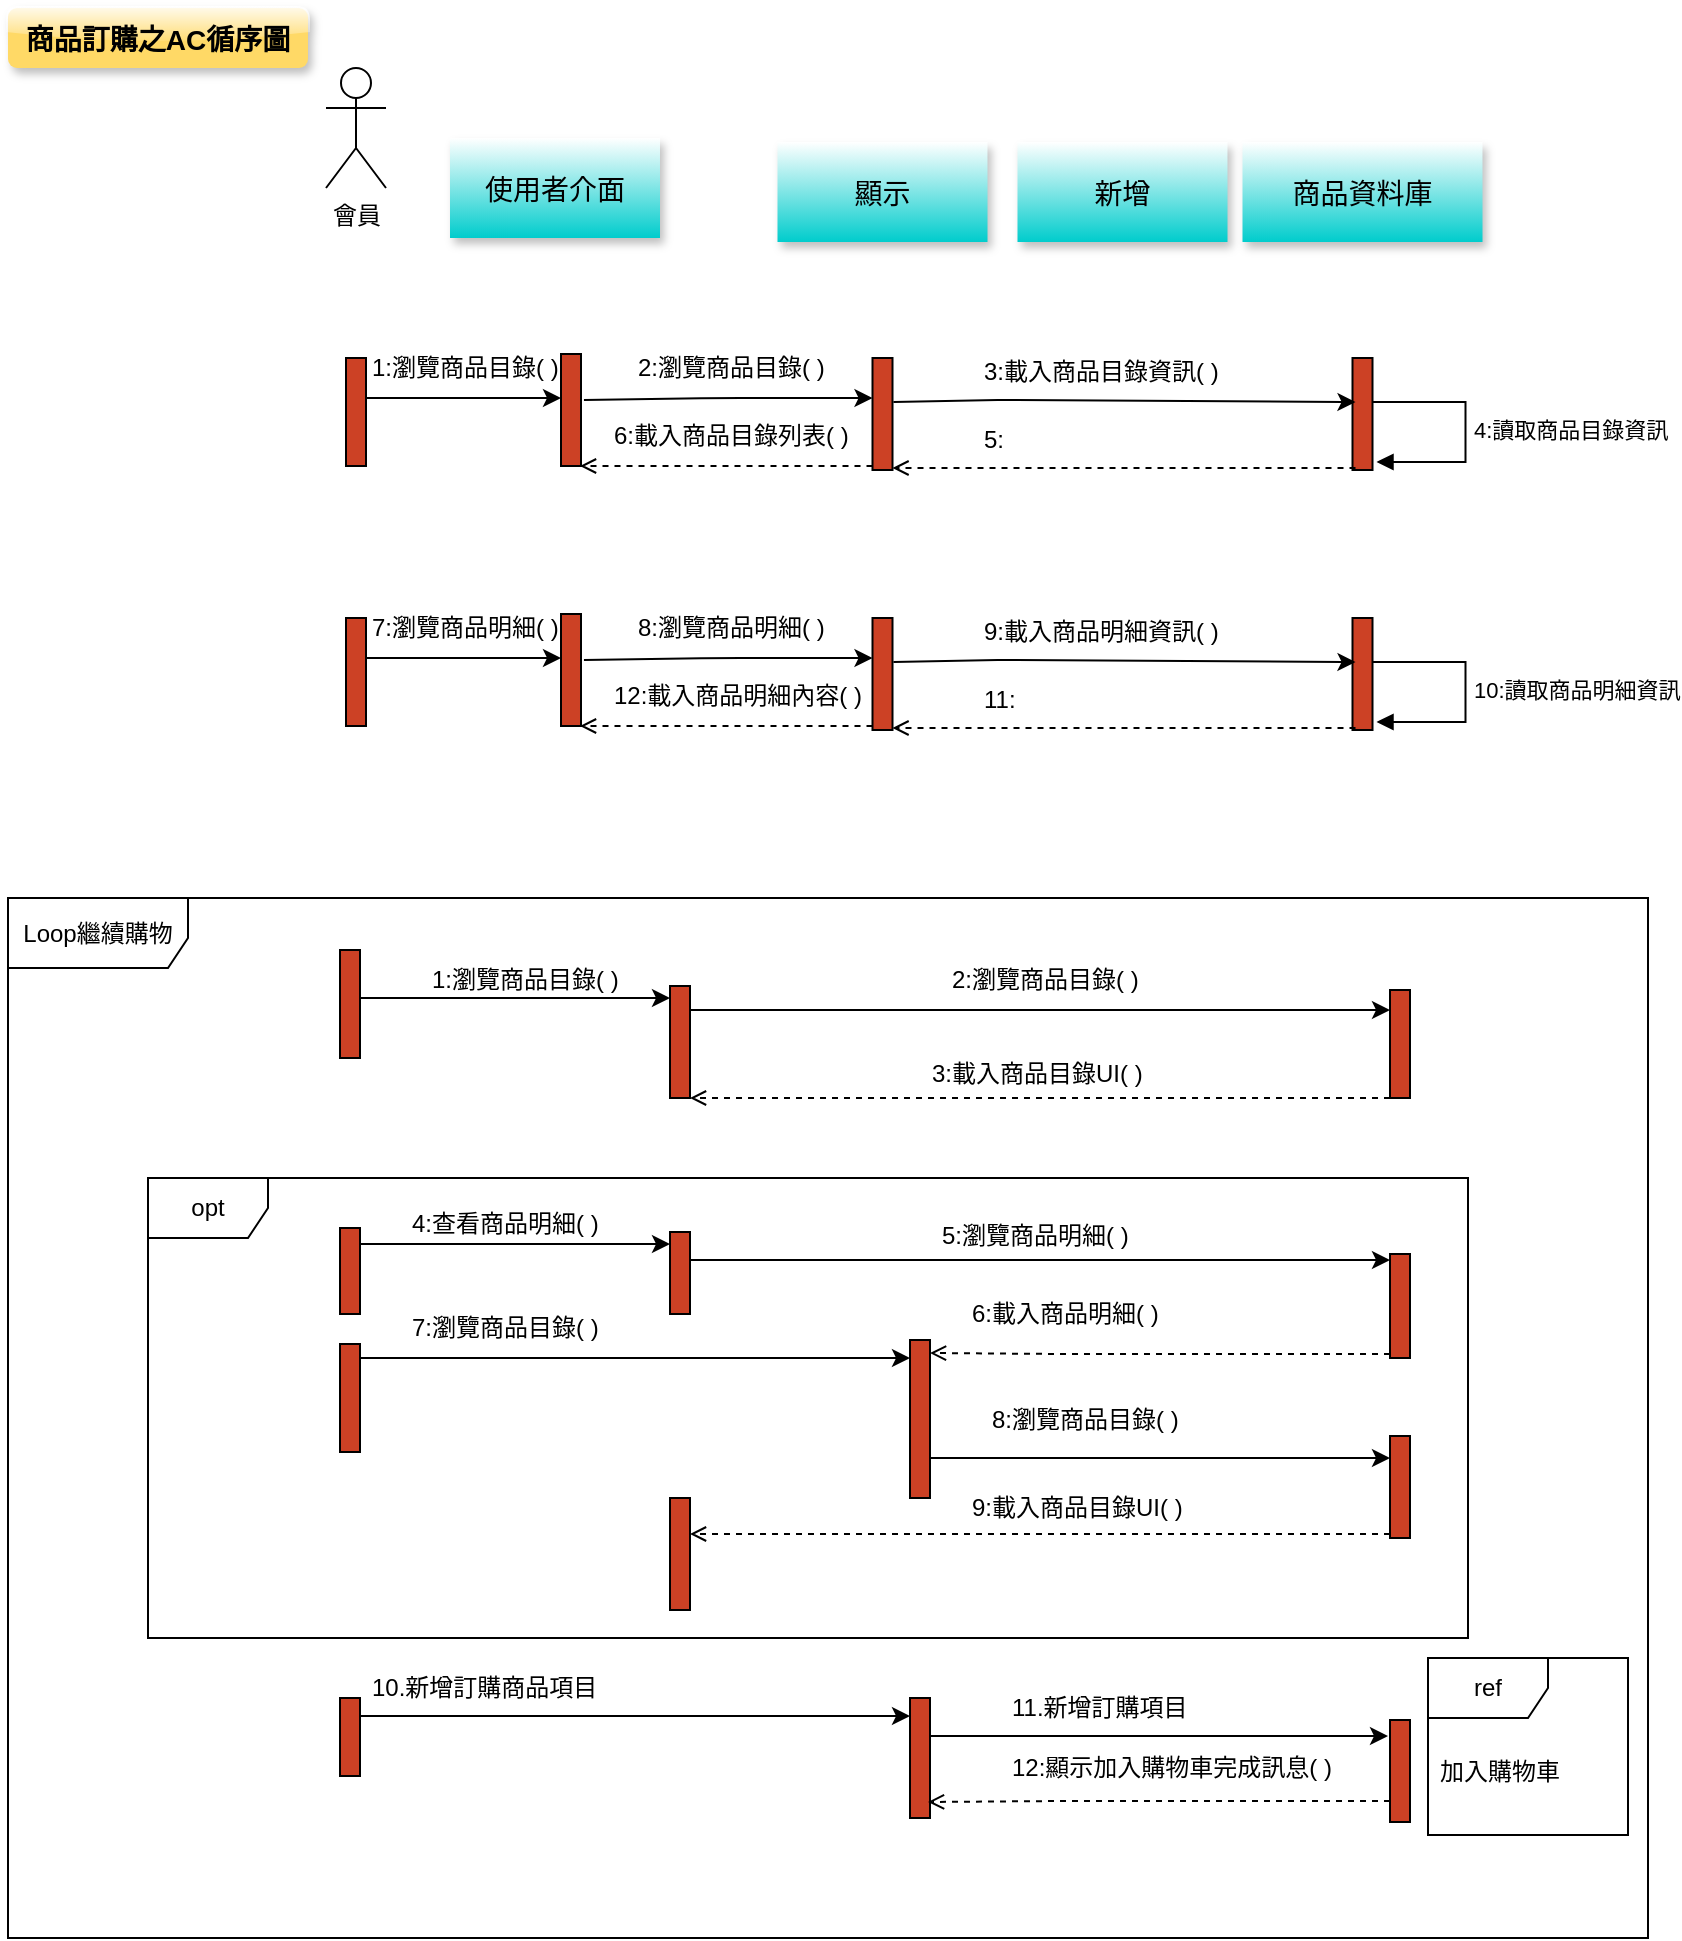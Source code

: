 <mxfile version="21.1.5" type="github">
  <diagram name="Page-1" id="13e1069c-82ec-6db2-03f1-153e76fe0fe0">
    <mxGraphModel dx="880" dy="461" grid="1" gridSize="10" guides="1" tooltips="1" connect="1" arrows="1" fold="1" page="1" pageScale="1" pageWidth="1100" pageHeight="850" background="none" math="0" shadow="0">
      <root>
        <mxCell id="0" />
        <mxCell id="1" parent="0" />
        <mxCell id="ECdubJ1jrFnXmb-SFTi5-23" value="會員" style="shape=umlActor;verticalLabelPosition=bottom;verticalAlign=top;html=1;" vertex="1" parent="1">
          <mxGeometry x="179" y="45" width="30" height="60" as="geometry" />
        </mxCell>
        <mxCell id="ECdubJ1jrFnXmb-SFTi5-24" value="" style="html=1;points=[];perimeter=orthogonalPerimeter;outlineConnect=0;targetShapes=umlLifeline;portConstraint=eastwest;newEdgeStyle={&quot;edgeStyle&quot;:&quot;elbowEdgeStyle&quot;,&quot;elbow&quot;:&quot;vertical&quot;,&quot;curved&quot;:0,&quot;rounded&quot;:0};fillColor=#CC4125;" vertex="1" parent="1">
          <mxGeometry x="186" y="486" width="10" height="54" as="geometry" />
        </mxCell>
        <mxCell id="ECdubJ1jrFnXmb-SFTi5-26" value="1:瀏覽商品目錄( )" style="text;strokeColor=none;fillColor=none;align=left;verticalAlign=middle;spacingLeft=4;spacingRight=4;overflow=hidden;points=[[0,0.5],[1,0.5]];portConstraint=eastwest;rotatable=0;whiteSpace=wrap;html=1;" vertex="1" parent="1">
          <mxGeometry x="226" y="486" width="110" height="30" as="geometry" />
        </mxCell>
        <mxCell id="ECdubJ1jrFnXmb-SFTi5-27" value="2:瀏覽商品目錄( )" style="text;strokeColor=none;fillColor=none;align=left;verticalAlign=middle;spacingLeft=4;spacingRight=4;overflow=hidden;points=[[0,0.5],[1,0.5]];portConstraint=eastwest;rotatable=0;whiteSpace=wrap;html=1;" vertex="1" parent="1">
          <mxGeometry x="486" y="486" width="110" height="30" as="geometry" />
        </mxCell>
        <mxCell id="ECdubJ1jrFnXmb-SFTi5-28" value="" style="html=1;points=[];perimeter=orthogonalPerimeter;outlineConnect=0;targetShapes=umlLifeline;portConstraint=eastwest;newEdgeStyle={&quot;edgeStyle&quot;:&quot;elbowEdgeStyle&quot;,&quot;elbow&quot;:&quot;vertical&quot;,&quot;curved&quot;:0,&quot;rounded&quot;:0};fillColor=#CC4125;" vertex="1" parent="1">
          <mxGeometry x="351" y="504" width="10" height="56" as="geometry" />
        </mxCell>
        <mxCell id="ECdubJ1jrFnXmb-SFTi5-29" value="" style="html=1;points=[];perimeter=orthogonalPerimeter;outlineConnect=0;targetShapes=umlLifeline;portConstraint=eastwest;newEdgeStyle={&quot;edgeStyle&quot;:&quot;elbowEdgeStyle&quot;,&quot;elbow&quot;:&quot;vertical&quot;,&quot;curved&quot;:0,&quot;rounded&quot;:0};fillColor=#CC4125;" vertex="1" parent="1">
          <mxGeometry x="711" y="506" width="10" height="54" as="geometry" />
        </mxCell>
        <mxCell id="ECdubJ1jrFnXmb-SFTi5-30" value="" style="endArrow=classic;endFill=1;endSize=6;html=1;rounded=0;" edge="1" parent="1" source="ECdubJ1jrFnXmb-SFTi5-28" target="ECdubJ1jrFnXmb-SFTi5-29">
          <mxGeometry width="160" relative="1" as="geometry">
            <mxPoint x="366" y="516" as="sourcePoint" />
            <mxPoint x="516" y="516" as="targetPoint" />
            <Array as="points">
              <mxPoint x="416" y="516" />
            </Array>
          </mxGeometry>
        </mxCell>
        <mxCell id="ECdubJ1jrFnXmb-SFTi5-31" value="" style="endArrow=open;endFill=1;endSize=6;html=1;rounded=0;dashed=1;" edge="1" parent="1" source="ECdubJ1jrFnXmb-SFTi5-29" target="ECdubJ1jrFnXmb-SFTi5-28">
          <mxGeometry width="160" relative="1" as="geometry">
            <mxPoint x="706" y="566" as="sourcePoint" />
            <mxPoint x="361" y="566" as="targetPoint" />
            <Array as="points">
              <mxPoint x="581" y="560" />
            </Array>
          </mxGeometry>
        </mxCell>
        <mxCell id="ECdubJ1jrFnXmb-SFTi5-32" value="" style="endArrow=classic;endFill=1;endSize=6;html=1;rounded=1;" edge="1" parent="1" source="ECdubJ1jrFnXmb-SFTi5-24" target="ECdubJ1jrFnXmb-SFTi5-28">
          <mxGeometry width="160" relative="1" as="geometry">
            <mxPoint x="236" y="516" as="sourcePoint" />
            <mxPoint x="356" y="510" as="targetPoint" />
            <Array as="points">
              <mxPoint x="256" y="510" />
            </Array>
          </mxGeometry>
        </mxCell>
        <mxCell id="ECdubJ1jrFnXmb-SFTi5-33" value="3:載入商品目錄UI( )" style="text;strokeColor=none;fillColor=none;align=left;verticalAlign=middle;spacingLeft=4;spacingRight=4;overflow=hidden;points=[[0,0.5],[1,0.5]];portConstraint=eastwest;rotatable=0;whiteSpace=wrap;html=1;" vertex="1" parent="1">
          <mxGeometry x="476" y="533" width="120" height="30" as="geometry" />
        </mxCell>
        <mxCell id="ECdubJ1jrFnXmb-SFTi5-34" value="" style="html=1;points=[];perimeter=orthogonalPerimeter;outlineConnect=0;targetShapes=umlLifeline;portConstraint=eastwest;newEdgeStyle={&quot;edgeStyle&quot;:&quot;elbowEdgeStyle&quot;,&quot;elbow&quot;:&quot;vertical&quot;,&quot;curved&quot;:0,&quot;rounded&quot;:0};direction=west;fillColor=#CC4125;" vertex="1" parent="1">
          <mxGeometry x="351" y="627" width="10" height="41" as="geometry" />
        </mxCell>
        <mxCell id="ECdubJ1jrFnXmb-SFTi5-35" value="" style="html=1;points=[];perimeter=orthogonalPerimeter;outlineConnect=0;targetShapes=umlLifeline;portConstraint=eastwest;newEdgeStyle={&quot;edgeStyle&quot;:&quot;elbowEdgeStyle&quot;,&quot;elbow&quot;:&quot;vertical&quot;,&quot;curved&quot;:0,&quot;rounded&quot;:0};fillColor=#CC4125;" vertex="1" parent="1">
          <mxGeometry x="186" y="625" width="10" height="43" as="geometry" />
        </mxCell>
        <mxCell id="ECdubJ1jrFnXmb-SFTi5-36" value="" style="endArrow=classic;endFill=1;endSize=6;html=1;rounded=0;" edge="1" parent="1">
          <mxGeometry width="160" relative="1" as="geometry">
            <mxPoint x="196" y="633" as="sourcePoint" />
            <mxPoint x="351" y="633" as="targetPoint" />
          </mxGeometry>
        </mxCell>
        <mxCell id="ECdubJ1jrFnXmb-SFTi5-37" value="4:查看商品明細( )" style="text;strokeColor=none;fillColor=none;align=left;verticalAlign=middle;spacingLeft=4;spacingRight=4;overflow=hidden;points=[[0,0.5],[1,0.5]];portConstraint=eastwest;rotatable=0;whiteSpace=wrap;html=1;" vertex="1" parent="1">
          <mxGeometry x="216" y="608" width="110" height="30" as="geometry" />
        </mxCell>
        <mxCell id="ECdubJ1jrFnXmb-SFTi5-38" value="" style="html=1;points=[];perimeter=orthogonalPerimeter;outlineConnect=0;targetShapes=umlLifeline;portConstraint=eastwest;newEdgeStyle={&quot;edgeStyle&quot;:&quot;elbowEdgeStyle&quot;,&quot;elbow&quot;:&quot;vertical&quot;,&quot;curved&quot;:0,&quot;rounded&quot;:0};fillColor=#CC4125;" vertex="1" parent="1">
          <mxGeometry x="711" y="638" width="10" height="52" as="geometry" />
        </mxCell>
        <mxCell id="ECdubJ1jrFnXmb-SFTi5-39" value="" style="endArrow=classic;endFill=1;endSize=6;html=1;rounded=0;" edge="1" parent="1">
          <mxGeometry width="160" relative="1" as="geometry">
            <mxPoint x="361" y="641" as="sourcePoint" />
            <mxPoint x="711" y="641" as="targetPoint" />
            <Array as="points">
              <mxPoint x="416" y="641" />
            </Array>
          </mxGeometry>
        </mxCell>
        <mxCell id="ECdubJ1jrFnXmb-SFTi5-40" value="5:瀏覽商品明細( )" style="text;strokeColor=none;fillColor=none;align=left;verticalAlign=middle;spacingLeft=4;spacingRight=4;overflow=hidden;points=[[0,0.5],[1,0.5]];portConstraint=eastwest;rotatable=0;whiteSpace=wrap;html=1;" vertex="1" parent="1">
          <mxGeometry x="481" y="614" width="110" height="30" as="geometry" />
        </mxCell>
        <mxCell id="ECdubJ1jrFnXmb-SFTi5-41" value="" style="html=1;points=[];perimeter=orthogonalPerimeter;outlineConnect=0;targetShapes=umlLifeline;portConstraint=eastwest;newEdgeStyle={&quot;edgeStyle&quot;:&quot;elbowEdgeStyle&quot;,&quot;elbow&quot;:&quot;vertical&quot;,&quot;curved&quot;:0,&quot;rounded&quot;:0};direction=west;fillColor=#CC4125;" vertex="1" parent="1">
          <mxGeometry x="471" y="681" width="10" height="79" as="geometry" />
        </mxCell>
        <mxCell id="ECdubJ1jrFnXmb-SFTi5-42" value="" style="endArrow=open;endFill=1;endSize=6;html=1;rounded=0;dashed=1;" edge="1" parent="1">
          <mxGeometry width="160" relative="1" as="geometry">
            <mxPoint x="711" y="688" as="sourcePoint" />
            <mxPoint x="481" y="687.5" as="targetPoint" />
            <Array as="points">
              <mxPoint x="546" y="688" />
            </Array>
          </mxGeometry>
        </mxCell>
        <mxCell id="ECdubJ1jrFnXmb-SFTi5-43" value="6:載入商品明細( )" style="text;strokeColor=none;fillColor=none;align=left;verticalAlign=middle;spacingLeft=4;spacingRight=4;overflow=hidden;points=[[0,0.5],[1,0.5]];portConstraint=eastwest;rotatable=0;whiteSpace=wrap;html=1;" vertex="1" parent="1">
          <mxGeometry x="496" y="653" width="110" height="30" as="geometry" />
        </mxCell>
        <mxCell id="ECdubJ1jrFnXmb-SFTi5-44" value="" style="html=1;points=[];perimeter=orthogonalPerimeter;outlineConnect=0;targetShapes=umlLifeline;portConstraint=eastwest;newEdgeStyle={&quot;edgeStyle&quot;:&quot;elbowEdgeStyle&quot;,&quot;elbow&quot;:&quot;vertical&quot;,&quot;curved&quot;:0,&quot;rounded&quot;:0};fillColor=#CC4125;" vertex="1" parent="1">
          <mxGeometry x="186" y="860" width="10" height="39" as="geometry" />
        </mxCell>
        <mxCell id="ECdubJ1jrFnXmb-SFTi5-45" value="" style="html=1;points=[];perimeter=orthogonalPerimeter;outlineConnect=0;targetShapes=umlLifeline;portConstraint=eastwest;newEdgeStyle={&quot;edgeStyle&quot;:&quot;elbowEdgeStyle&quot;,&quot;elbow&quot;:&quot;vertical&quot;,&quot;curved&quot;:0,&quot;rounded&quot;:0};fillColor=#CC4125;" vertex="1" parent="1">
          <mxGeometry x="711" y="729" width="10" height="51" as="geometry" />
        </mxCell>
        <mxCell id="ECdubJ1jrFnXmb-SFTi5-46" value="" style="endArrow=classic;endFill=1;endSize=6;html=1;rounded=0;" edge="1" parent="1">
          <mxGeometry width="160" relative="1" as="geometry">
            <mxPoint x="196" y="869" as="sourcePoint" />
            <mxPoint x="471" y="869" as="targetPoint" />
          </mxGeometry>
        </mxCell>
        <mxCell id="ECdubJ1jrFnXmb-SFTi5-47" value="" style="endArrow=classic;endFill=1;endSize=6;html=1;rounded=0;" edge="1" parent="1">
          <mxGeometry width="160" relative="1" as="geometry">
            <mxPoint x="481" y="740" as="sourcePoint" />
            <mxPoint x="711" y="740" as="targetPoint" />
          </mxGeometry>
        </mxCell>
        <mxCell id="ECdubJ1jrFnXmb-SFTi5-48" value="10.新增訂購商品項目" style="text;strokeColor=none;fillColor=none;align=left;verticalAlign=middle;spacingLeft=4;spacingRight=4;overflow=hidden;points=[[0,0.5],[1,0.5]];portConstraint=eastwest;rotatable=0;whiteSpace=wrap;html=1;" vertex="1" parent="1">
          <mxGeometry x="196" y="840" width="124" height="30" as="geometry" />
        </mxCell>
        <mxCell id="ECdubJ1jrFnXmb-SFTi5-49" value="8:瀏覽商品目錄( )" style="text;strokeColor=none;fillColor=none;align=left;verticalAlign=middle;spacingLeft=4;spacingRight=4;overflow=hidden;points=[[0,0.5],[1,0.5]];portConstraint=eastwest;rotatable=0;whiteSpace=wrap;html=1;" vertex="1" parent="1">
          <mxGeometry x="506" y="706" width="180" height="30" as="geometry" />
        </mxCell>
        <mxCell id="ECdubJ1jrFnXmb-SFTi5-50" value="opt" style="shape=umlFrame;whiteSpace=wrap;html=1;pointerEvents=0;" vertex="1" parent="1">
          <mxGeometry x="90" y="600" width="660" height="230" as="geometry" />
        </mxCell>
        <mxCell id="ECdubJ1jrFnXmb-SFTi5-51" value="Loop繼續購物" style="shape=umlFrame;whiteSpace=wrap;html=1;pointerEvents=0;width=90;height=35;" vertex="1" parent="1">
          <mxGeometry x="20" y="460" width="820" height="520" as="geometry" />
        </mxCell>
        <mxCell id="ECdubJ1jrFnXmb-SFTi5-52" value="使用者介面" style="shadow=1;fillColor=#FFFFFF;strokeColor=none;gradientColor=#00CCCC;fontSize=14;" vertex="1" parent="1">
          <mxGeometry x="241" y="80" width="105" height="50" as="geometry" />
        </mxCell>
        <mxCell id="ECdubJ1jrFnXmb-SFTi5-53" value="顯示" style="shadow=1;fillColor=#FFFFFF;strokeColor=none;gradientColor=#00CCCC;fontSize=14;" vertex="1" parent="1">
          <mxGeometry x="404.75" y="82" width="105" height="50" as="geometry" />
        </mxCell>
        <mxCell id="ECdubJ1jrFnXmb-SFTi5-54" value="商品資料庫" style="shadow=1;fillColor=#FFFFFF;strokeColor=none;gradientColor=#00CCCC;fontSize=14;" vertex="1" parent="1">
          <mxGeometry x="637.25" y="82" width="120" height="50" as="geometry" />
        </mxCell>
        <mxCell id="ECdubJ1jrFnXmb-SFTi5-57" value="商品訂購之AC循序圖" style="rounded=1;fontStyle=1;fillColor=#FFD966;strokeColor=none;fillStyle=auto;shadow=1;glass=1;fontSize=14;" vertex="1" parent="1">
          <mxGeometry x="20" y="15" width="150" height="30" as="geometry" />
        </mxCell>
        <mxCell id="ECdubJ1jrFnXmb-SFTi5-58" value="" style="endArrow=open;endFill=1;endSize=6;html=1;rounded=0;dashed=1;" edge="1" parent="1" target="ECdubJ1jrFnXmb-SFTi5-60">
          <mxGeometry width="160" relative="1" as="geometry">
            <mxPoint x="711" y="778" as="sourcePoint" />
            <mxPoint x="481" y="777.5" as="targetPoint" />
            <Array as="points">
              <mxPoint x="546" y="778" />
            </Array>
          </mxGeometry>
        </mxCell>
        <mxCell id="ECdubJ1jrFnXmb-SFTi5-59" value="9:載入商品目錄UI( )" style="text;strokeColor=none;fillColor=none;align=left;verticalAlign=middle;spacingLeft=4;spacingRight=4;overflow=hidden;points=[[0,0.5],[1,0.5]];portConstraint=eastwest;rotatable=0;whiteSpace=wrap;html=1;" vertex="1" parent="1">
          <mxGeometry x="496" y="750" width="170" height="30" as="geometry" />
        </mxCell>
        <mxCell id="ECdubJ1jrFnXmb-SFTi5-60" value="" style="html=1;points=[];perimeter=orthogonalPerimeter;outlineConnect=0;targetShapes=umlLifeline;portConstraint=eastwest;newEdgeStyle={&quot;edgeStyle&quot;:&quot;elbowEdgeStyle&quot;,&quot;elbow&quot;:&quot;vertical&quot;,&quot;curved&quot;:0,&quot;rounded&quot;:0};fillColor=#CC4125;" vertex="1" parent="1">
          <mxGeometry x="351" y="760" width="10" height="56" as="geometry" />
        </mxCell>
        <mxCell id="ECdubJ1jrFnXmb-SFTi5-61" value="" style="html=1;points=[];perimeter=orthogonalPerimeter;outlineConnect=0;targetShapes=umlLifeline;portConstraint=eastwest;newEdgeStyle={&quot;edgeStyle&quot;:&quot;elbowEdgeStyle&quot;,&quot;elbow&quot;:&quot;vertical&quot;,&quot;curved&quot;:0,&quot;rounded&quot;:0};fillColor=#CC4125;" vertex="1" parent="1">
          <mxGeometry x="186" y="683" width="10" height="54" as="geometry" />
        </mxCell>
        <mxCell id="ECdubJ1jrFnXmb-SFTi5-62" value="7:瀏覽商品目錄( )" style="text;strokeColor=none;fillColor=none;align=left;verticalAlign=middle;spacingLeft=4;spacingRight=4;overflow=hidden;points=[[0,0.5],[1,0.5]];portConstraint=eastwest;rotatable=0;whiteSpace=wrap;html=1;" vertex="1" parent="1">
          <mxGeometry x="216" y="660" width="110" height="30" as="geometry" />
        </mxCell>
        <mxCell id="ECdubJ1jrFnXmb-SFTi5-63" value="" style="endArrow=classic;endFill=1;endSize=6;html=1;rounded=1;" edge="1" parent="1" target="ECdubJ1jrFnXmb-SFTi5-41">
          <mxGeometry width="160" relative="1" as="geometry">
            <mxPoint x="196" y="690" as="sourcePoint" />
            <mxPoint x="351" y="690" as="targetPoint" />
            <Array as="points">
              <mxPoint x="256" y="690" />
            </Array>
          </mxGeometry>
        </mxCell>
        <mxCell id="ECdubJ1jrFnXmb-SFTi5-64" value="" style="html=1;points=[];perimeter=orthogonalPerimeter;outlineConnect=0;targetShapes=umlLifeline;portConstraint=eastwest;newEdgeStyle={&quot;edgeStyle&quot;:&quot;elbowEdgeStyle&quot;,&quot;elbow&quot;:&quot;vertical&quot;,&quot;curved&quot;:0,&quot;rounded&quot;:0};direction=west;fillColor=#CC4125;" vertex="1" parent="1">
          <mxGeometry x="471" y="860" width="10" height="60" as="geometry" />
        </mxCell>
        <mxCell id="ECdubJ1jrFnXmb-SFTi5-65" value="" style="html=1;points=[];perimeter=orthogonalPerimeter;outlineConnect=0;targetShapes=umlLifeline;portConstraint=eastwest;newEdgeStyle={&quot;edgeStyle&quot;:&quot;elbowEdgeStyle&quot;,&quot;elbow&quot;:&quot;vertical&quot;,&quot;curved&quot;:0,&quot;rounded&quot;:0};fillColor=#CC4125;" vertex="1" parent="1">
          <mxGeometry x="711" y="871" width="10" height="51" as="geometry" />
        </mxCell>
        <mxCell id="ECdubJ1jrFnXmb-SFTi5-66" value="" style="endArrow=classic;endFill=1;endSize=6;html=1;rounded=0;" edge="1" parent="1">
          <mxGeometry width="160" relative="1" as="geometry">
            <mxPoint x="481" y="879" as="sourcePoint" />
            <mxPoint x="710" y="879" as="targetPoint" />
          </mxGeometry>
        </mxCell>
        <mxCell id="ECdubJ1jrFnXmb-SFTi5-67" value="11.新增訂購項目" style="text;strokeColor=none;fillColor=none;align=left;verticalAlign=middle;spacingLeft=4;spacingRight=4;overflow=hidden;points=[[0,0.5],[1,0.5]];portConstraint=eastwest;rotatable=0;whiteSpace=wrap;html=1;" vertex="1" parent="1">
          <mxGeometry x="516" y="850" width="110" height="30" as="geometry" />
        </mxCell>
        <mxCell id="ECdubJ1jrFnXmb-SFTi5-68" value="12:顯示加入購物車完成訊息( )" style="text;strokeColor=none;fillColor=none;align=left;verticalAlign=middle;spacingLeft=4;spacingRight=4;overflow=hidden;points=[[0,0.5],[1,0.5]];portConstraint=eastwest;rotatable=0;whiteSpace=wrap;html=1;" vertex="1" parent="1">
          <mxGeometry x="516" y="880" width="170" height="30" as="geometry" />
        </mxCell>
        <mxCell id="ECdubJ1jrFnXmb-SFTi5-69" value="" style="endArrow=open;endFill=1;endSize=6;html=1;rounded=0;dashed=1;" edge="1" parent="1">
          <mxGeometry width="160" relative="1" as="geometry">
            <mxPoint x="711" y="911.5" as="sourcePoint" />
            <mxPoint x="480" y="912" as="targetPoint" />
            <Array as="points">
              <mxPoint x="546" y="911.5" />
            </Array>
          </mxGeometry>
        </mxCell>
        <mxCell id="ECdubJ1jrFnXmb-SFTi5-70" value="ref" style="shape=umlFrame;whiteSpace=wrap;html=1;pointerEvents=0;" vertex="1" parent="1">
          <mxGeometry x="730" y="840" width="100" height="88.5" as="geometry" />
        </mxCell>
        <mxCell id="ECdubJ1jrFnXmb-SFTi5-71" value="加入購物車" style="text;strokeColor=none;fillColor=none;align=left;verticalAlign=middle;spacingLeft=4;spacingRight=4;overflow=hidden;points=[[0,0.5],[1,0.5]];portConstraint=eastwest;rotatable=0;whiteSpace=wrap;html=1;" vertex="1" parent="1">
          <mxGeometry x="730" y="881.5" width="70" height="30" as="geometry" />
        </mxCell>
        <mxCell id="ECdubJ1jrFnXmb-SFTi5-74" value="新增" style="shadow=1;fillColor=#FFFFFF;strokeColor=none;gradientColor=#00CCCC;fontSize=14;" vertex="1" parent="1">
          <mxGeometry x="524.75" y="82" width="105" height="50" as="geometry" />
        </mxCell>
        <mxCell id="ECdubJ1jrFnXmb-SFTi5-76" value="" style="html=1;points=[];perimeter=orthogonalPerimeter;outlineConnect=0;targetShapes=umlLifeline;portConstraint=eastwest;newEdgeStyle={&quot;edgeStyle&quot;:&quot;elbowEdgeStyle&quot;,&quot;elbow&quot;:&quot;vertical&quot;,&quot;curved&quot;:0,&quot;rounded&quot;:0};fillColor=#CC4125;" vertex="1" parent="1">
          <mxGeometry x="189" y="190" width="10" height="54" as="geometry" />
        </mxCell>
        <mxCell id="ECdubJ1jrFnXmb-SFTi5-77" value="" style="html=1;points=[];perimeter=orthogonalPerimeter;outlineConnect=0;targetShapes=umlLifeline;portConstraint=eastwest;newEdgeStyle={&quot;edgeStyle&quot;:&quot;elbowEdgeStyle&quot;,&quot;elbow&quot;:&quot;vertical&quot;,&quot;curved&quot;:0,&quot;rounded&quot;:0};fillColor=#CC4125;" vertex="1" parent="1">
          <mxGeometry x="296.5" y="188" width="10" height="56" as="geometry" />
        </mxCell>
        <mxCell id="ECdubJ1jrFnXmb-SFTi5-78" value="" style="html=1;points=[];perimeter=orthogonalPerimeter;outlineConnect=0;targetShapes=umlLifeline;portConstraint=eastwest;newEdgeStyle={&quot;edgeStyle&quot;:&quot;elbowEdgeStyle&quot;,&quot;elbow&quot;:&quot;vertical&quot;,&quot;curved&quot;:0,&quot;rounded&quot;:0};fillColor=#CC4125;" vertex="1" parent="1">
          <mxGeometry x="692.25" y="190" width="10" height="56" as="geometry" />
        </mxCell>
        <mxCell id="ECdubJ1jrFnXmb-SFTi5-79" value="" style="endArrow=classic;endFill=1;endSize=6;html=1;rounded=1;" edge="1" parent="1" target="ECdubJ1jrFnXmb-SFTi5-77">
          <mxGeometry width="160" relative="1" as="geometry">
            <mxPoint x="199" y="210" as="sourcePoint" />
            <mxPoint x="280" y="210" as="targetPoint" />
            <Array as="points">
              <mxPoint x="259" y="210" />
            </Array>
          </mxGeometry>
        </mxCell>
        <mxCell id="ECdubJ1jrFnXmb-SFTi5-80" value="1:瀏覽商品目錄( )" style="text;strokeColor=none;fillColor=none;align=left;verticalAlign=middle;spacingLeft=4;spacingRight=4;overflow=hidden;points=[[0,0.5],[1,0.5]];portConstraint=eastwest;rotatable=0;whiteSpace=wrap;html=1;" vertex="1" parent="1">
          <mxGeometry x="196" y="180" width="110" height="30" as="geometry" />
        </mxCell>
        <mxCell id="ECdubJ1jrFnXmb-SFTi5-81" value="" style="html=1;points=[];perimeter=orthogonalPerimeter;outlineConnect=0;targetShapes=umlLifeline;portConstraint=eastwest;newEdgeStyle={&quot;edgeStyle&quot;:&quot;elbowEdgeStyle&quot;,&quot;elbow&quot;:&quot;vertical&quot;,&quot;curved&quot;:0,&quot;rounded&quot;:0};fillColor=#CC4125;" vertex="1" parent="1">
          <mxGeometry x="452.25" y="190" width="10" height="56" as="geometry" />
        </mxCell>
        <mxCell id="ECdubJ1jrFnXmb-SFTi5-82" value="" style="endArrow=classic;endFill=1;endSize=6;html=1;rounded=1;exitX=1.018;exitY=1.033;exitDx=0;exitDy=0;exitPerimeter=0;" edge="1" parent="1" source="ECdubJ1jrFnXmb-SFTi5-80" target="ECdubJ1jrFnXmb-SFTi5-81">
          <mxGeometry width="160" relative="1" as="geometry">
            <mxPoint x="316.5" y="210" as="sourcePoint" />
            <mxPoint x="410" y="210" as="targetPoint" />
            <Array as="points">
              <mxPoint x="376.5" y="210" />
            </Array>
          </mxGeometry>
        </mxCell>
        <mxCell id="ECdubJ1jrFnXmb-SFTi5-83" value="2:瀏覽商品目錄( )" style="text;strokeColor=none;fillColor=none;align=left;verticalAlign=middle;spacingLeft=4;spacingRight=4;overflow=hidden;points=[[0,0.5],[1,0.5]];portConstraint=eastwest;rotatable=0;whiteSpace=wrap;html=1;" vertex="1" parent="1">
          <mxGeometry x="329" y="180" width="110" height="30" as="geometry" />
        </mxCell>
        <mxCell id="ECdubJ1jrFnXmb-SFTi5-84" value="" style="endArrow=classic;endFill=1;endSize=6;html=1;rounded=0;exitX=1.027;exitY=1;exitDx=0;exitDy=0;exitPerimeter=0;" edge="1" parent="1">
          <mxGeometry width="160" relative="1" as="geometry">
            <mxPoint x="462.72" y="212" as="sourcePoint" />
            <mxPoint x="693.75" y="212" as="targetPoint" />
            <Array as="points">
              <mxPoint x="514.75" y="211" />
            </Array>
          </mxGeometry>
        </mxCell>
        <mxCell id="ECdubJ1jrFnXmb-SFTi5-85" value="3:載入商品目錄資訊( )" style="text;strokeColor=none;fillColor=none;align=left;verticalAlign=middle;spacingLeft=4;spacingRight=4;overflow=hidden;points=[[0,0.5],[1,0.5]];portConstraint=eastwest;rotatable=0;whiteSpace=wrap;html=1;" vertex="1" parent="1">
          <mxGeometry x="502.25" y="182" width="135" height="30" as="geometry" />
        </mxCell>
        <mxCell id="ECdubJ1jrFnXmb-SFTi5-86" value="4:讀取商品目錄資訊" style="html=1;align=left;spacingLeft=2;endArrow=block;rounded=0;edgeStyle=orthogonalEdgeStyle;curved=0;rounded=0;exitX=0.8;exitY=0.25;exitDx=0;exitDy=0;exitPerimeter=0;" edge="1" parent="1">
          <mxGeometry relative="1" as="geometry">
            <mxPoint x="702.25" y="212" as="sourcePoint" />
            <Array as="points">
              <mxPoint x="748.75" y="212" />
              <mxPoint x="748.75" y="242" />
            </Array>
            <mxPoint x="704.25" y="242" as="targetPoint" />
          </mxGeometry>
        </mxCell>
        <mxCell id="ECdubJ1jrFnXmb-SFTi5-87" value="" style="endArrow=open;endFill=1;endSize=6;html=1;rounded=0;dashed=1;" edge="1" parent="1">
          <mxGeometry width="160" relative="1" as="geometry">
            <mxPoint x="693.75" y="245" as="sourcePoint" />
            <mxPoint x="462.25" y="245" as="targetPoint" />
            <Array as="points">
              <mxPoint x="682.25" y="245" />
            </Array>
          </mxGeometry>
        </mxCell>
        <mxCell id="ECdubJ1jrFnXmb-SFTi5-88" value="5:" style="text;strokeColor=none;fillColor=none;align=left;verticalAlign=middle;spacingLeft=4;spacingRight=4;overflow=hidden;points=[[0,0.5],[1,0.5]];portConstraint=eastwest;rotatable=0;whiteSpace=wrap;html=1;" vertex="1" parent="1">
          <mxGeometry x="502.25" y="216" width="135" height="30" as="geometry" />
        </mxCell>
        <mxCell id="ECdubJ1jrFnXmb-SFTi5-90" value="6:載入商品目錄列表( )" style="text;strokeColor=none;fillColor=none;align=left;verticalAlign=middle;spacingLeft=4;spacingRight=4;overflow=hidden;points=[[0,0.5],[1,0.5]];portConstraint=eastwest;rotatable=0;whiteSpace=wrap;html=1;" vertex="1" parent="1">
          <mxGeometry x="317.25" y="214" width="135" height="30" as="geometry" />
        </mxCell>
        <mxCell id="ECdubJ1jrFnXmb-SFTi5-91" value="" style="endArrow=open;endFill=1;endSize=6;html=1;rounded=0;dashed=1;" edge="1" parent="1" source="ECdubJ1jrFnXmb-SFTi5-81">
          <mxGeometry width="160" relative="1" as="geometry">
            <mxPoint x="410" y="244" as="sourcePoint" />
            <mxPoint x="306" y="244" as="targetPoint" />
            <Array as="points" />
          </mxGeometry>
        </mxCell>
        <mxCell id="ECdubJ1jrFnXmb-SFTi5-92" value="" style="html=1;points=[];perimeter=orthogonalPerimeter;outlineConnect=0;targetShapes=umlLifeline;portConstraint=eastwest;newEdgeStyle={&quot;edgeStyle&quot;:&quot;elbowEdgeStyle&quot;,&quot;elbow&quot;:&quot;vertical&quot;,&quot;curved&quot;:0,&quot;rounded&quot;:0};fillColor=#CC4125;" vertex="1" parent="1">
          <mxGeometry x="189" y="320" width="10" height="54" as="geometry" />
        </mxCell>
        <mxCell id="ECdubJ1jrFnXmb-SFTi5-93" value="" style="html=1;points=[];perimeter=orthogonalPerimeter;outlineConnect=0;targetShapes=umlLifeline;portConstraint=eastwest;newEdgeStyle={&quot;edgeStyle&quot;:&quot;elbowEdgeStyle&quot;,&quot;elbow&quot;:&quot;vertical&quot;,&quot;curved&quot;:0,&quot;rounded&quot;:0};fillColor=#CC4125;" vertex="1" parent="1">
          <mxGeometry x="296.5" y="318" width="10" height="56" as="geometry" />
        </mxCell>
        <mxCell id="ECdubJ1jrFnXmb-SFTi5-94" value="" style="html=1;points=[];perimeter=orthogonalPerimeter;outlineConnect=0;targetShapes=umlLifeline;portConstraint=eastwest;newEdgeStyle={&quot;edgeStyle&quot;:&quot;elbowEdgeStyle&quot;,&quot;elbow&quot;:&quot;vertical&quot;,&quot;curved&quot;:0,&quot;rounded&quot;:0};fillColor=#CC4125;" vertex="1" parent="1">
          <mxGeometry x="692.25" y="320" width="10" height="56" as="geometry" />
        </mxCell>
        <mxCell id="ECdubJ1jrFnXmb-SFTi5-95" value="" style="endArrow=classic;endFill=1;endSize=6;html=1;rounded=1;" edge="1" parent="1" target="ECdubJ1jrFnXmb-SFTi5-93">
          <mxGeometry width="160" relative="1" as="geometry">
            <mxPoint x="199" y="340" as="sourcePoint" />
            <mxPoint x="280" y="340" as="targetPoint" />
            <Array as="points">
              <mxPoint x="259" y="340" />
            </Array>
          </mxGeometry>
        </mxCell>
        <mxCell id="ECdubJ1jrFnXmb-SFTi5-96" value="7:瀏覽商品明細( )" style="text;strokeColor=none;fillColor=none;align=left;verticalAlign=middle;spacingLeft=4;spacingRight=4;overflow=hidden;points=[[0,0.5],[1,0.5]];portConstraint=eastwest;rotatable=0;whiteSpace=wrap;html=1;" vertex="1" parent="1">
          <mxGeometry x="196" y="310" width="110" height="30" as="geometry" />
        </mxCell>
        <mxCell id="ECdubJ1jrFnXmb-SFTi5-97" value="" style="html=1;points=[];perimeter=orthogonalPerimeter;outlineConnect=0;targetShapes=umlLifeline;portConstraint=eastwest;newEdgeStyle={&quot;edgeStyle&quot;:&quot;elbowEdgeStyle&quot;,&quot;elbow&quot;:&quot;vertical&quot;,&quot;curved&quot;:0,&quot;rounded&quot;:0};fillColor=#CC4125;" vertex="1" parent="1">
          <mxGeometry x="452.25" y="320" width="10" height="56" as="geometry" />
        </mxCell>
        <mxCell id="ECdubJ1jrFnXmb-SFTi5-98" value="" style="endArrow=classic;endFill=1;endSize=6;html=1;rounded=1;exitX=1.018;exitY=1.033;exitDx=0;exitDy=0;exitPerimeter=0;" edge="1" parent="1" source="ECdubJ1jrFnXmb-SFTi5-96" target="ECdubJ1jrFnXmb-SFTi5-97">
          <mxGeometry width="160" relative="1" as="geometry">
            <mxPoint x="316.5" y="340" as="sourcePoint" />
            <mxPoint x="410" y="340" as="targetPoint" />
            <Array as="points">
              <mxPoint x="376.5" y="340" />
            </Array>
          </mxGeometry>
        </mxCell>
        <mxCell id="ECdubJ1jrFnXmb-SFTi5-99" value="8:瀏覽商品明細( )" style="text;strokeColor=none;fillColor=none;align=left;verticalAlign=middle;spacingLeft=4;spacingRight=4;overflow=hidden;points=[[0,0.5],[1,0.5]];portConstraint=eastwest;rotatable=0;whiteSpace=wrap;html=1;" vertex="1" parent="1">
          <mxGeometry x="329" y="310" width="110" height="30" as="geometry" />
        </mxCell>
        <mxCell id="ECdubJ1jrFnXmb-SFTi5-100" value="" style="endArrow=classic;endFill=1;endSize=6;html=1;rounded=0;exitX=1.027;exitY=1;exitDx=0;exitDy=0;exitPerimeter=0;" edge="1" parent="1">
          <mxGeometry width="160" relative="1" as="geometry">
            <mxPoint x="462.72" y="342" as="sourcePoint" />
            <mxPoint x="693.75" y="342" as="targetPoint" />
            <Array as="points">
              <mxPoint x="514.75" y="341" />
            </Array>
          </mxGeometry>
        </mxCell>
        <mxCell id="ECdubJ1jrFnXmb-SFTi5-101" value="9:載入商品明細資訊( )" style="text;strokeColor=none;fillColor=none;align=left;verticalAlign=middle;spacingLeft=4;spacingRight=4;overflow=hidden;points=[[0,0.5],[1,0.5]];portConstraint=eastwest;rotatable=0;whiteSpace=wrap;html=1;" vertex="1" parent="1">
          <mxGeometry x="502.25" y="312" width="135" height="30" as="geometry" />
        </mxCell>
        <mxCell id="ECdubJ1jrFnXmb-SFTi5-102" value="10:讀取商品明細資訊" style="html=1;align=left;spacingLeft=2;endArrow=block;rounded=0;edgeStyle=orthogonalEdgeStyle;curved=0;rounded=0;exitX=0.8;exitY=0.25;exitDx=0;exitDy=0;exitPerimeter=0;" edge="1" parent="1">
          <mxGeometry relative="1" as="geometry">
            <mxPoint x="702.25" y="342" as="sourcePoint" />
            <Array as="points">
              <mxPoint x="748.75" y="342" />
              <mxPoint x="748.75" y="372" />
            </Array>
            <mxPoint x="704.25" y="372" as="targetPoint" />
          </mxGeometry>
        </mxCell>
        <mxCell id="ECdubJ1jrFnXmb-SFTi5-103" value="" style="endArrow=open;endFill=1;endSize=6;html=1;rounded=0;dashed=1;" edge="1" parent="1">
          <mxGeometry width="160" relative="1" as="geometry">
            <mxPoint x="693.75" y="375" as="sourcePoint" />
            <mxPoint x="462.25" y="375" as="targetPoint" />
            <Array as="points">
              <mxPoint x="682.25" y="375" />
            </Array>
          </mxGeometry>
        </mxCell>
        <mxCell id="ECdubJ1jrFnXmb-SFTi5-104" value="11:" style="text;strokeColor=none;fillColor=none;align=left;verticalAlign=middle;spacingLeft=4;spacingRight=4;overflow=hidden;points=[[0,0.5],[1,0.5]];portConstraint=eastwest;rotatable=0;whiteSpace=wrap;html=1;" vertex="1" parent="1">
          <mxGeometry x="502.25" y="346" width="135" height="30" as="geometry" />
        </mxCell>
        <mxCell id="ECdubJ1jrFnXmb-SFTi5-105" value="12:載入商品明細內容( )" style="text;strokeColor=none;fillColor=none;align=left;verticalAlign=middle;spacingLeft=4;spacingRight=4;overflow=hidden;points=[[0,0.5],[1,0.5]];portConstraint=eastwest;rotatable=0;whiteSpace=wrap;html=1;" vertex="1" parent="1">
          <mxGeometry x="316.5" y="344" width="135" height="30" as="geometry" />
        </mxCell>
        <mxCell id="ECdubJ1jrFnXmb-SFTi5-106" value="" style="endArrow=open;endFill=1;endSize=6;html=1;rounded=0;dashed=1;" edge="1" parent="1" source="ECdubJ1jrFnXmb-SFTi5-97">
          <mxGeometry width="160" relative="1" as="geometry">
            <mxPoint x="410" y="374" as="sourcePoint" />
            <mxPoint x="306" y="374" as="targetPoint" />
            <Array as="points" />
          </mxGeometry>
        </mxCell>
      </root>
    </mxGraphModel>
  </diagram>
</mxfile>
